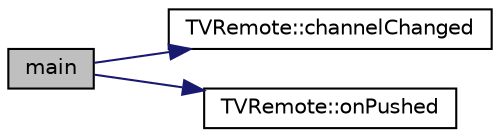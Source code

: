 digraph "main"
{
 // LATEX_PDF_SIZE
  edge [fontname="Helvetica",fontsize="10",labelfontname="Helvetica",labelfontsize="10"];
  node [fontname="Helvetica",fontsize="10",shape=record];
  rankdir="LR";
  Node1 [label="main",height=0.2,width=0.4,color="black", fillcolor="grey75", style="filled", fontcolor="black",tooltip=" "];
  Node1 -> Node2 [color="midnightblue",fontsize="10",style="solid",fontname="Helvetica"];
  Node2 [label="TVRemote::channelChanged",height=0.2,width=0.4,color="black", fillcolor="white", style="filled",URL="$classTVRemote.html#a1f17dba24bd5963c231dd1e974e8c615",tooltip=" "];
  Node1 -> Node3 [color="midnightblue",fontsize="10",style="solid",fontname="Helvetica"];
  Node3 [label="TVRemote::onPushed",height=0.2,width=0.4,color="black", fillcolor="white", style="filled",URL="$classTVRemote.html#a0e19739174d0fc4fbb09739b097b8d0d",tooltip=" "];
}
